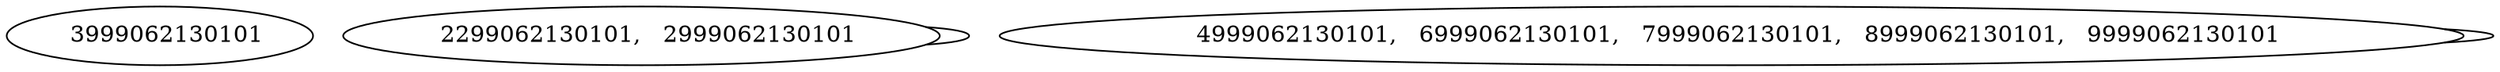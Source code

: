 graph BTree {
rankdir=TB;
node2629072568784 [label="  3999062130101"];node2629072547776 -- node2629072547776;
node2629072547776 [label="  2299062130101,   2999062130101"];node2629072568528 -- node2629072568528;
node2629072568528 [label="  4999062130101,   6999062130101,   7999062130101,   8999062130101,   9999062130101"];}
